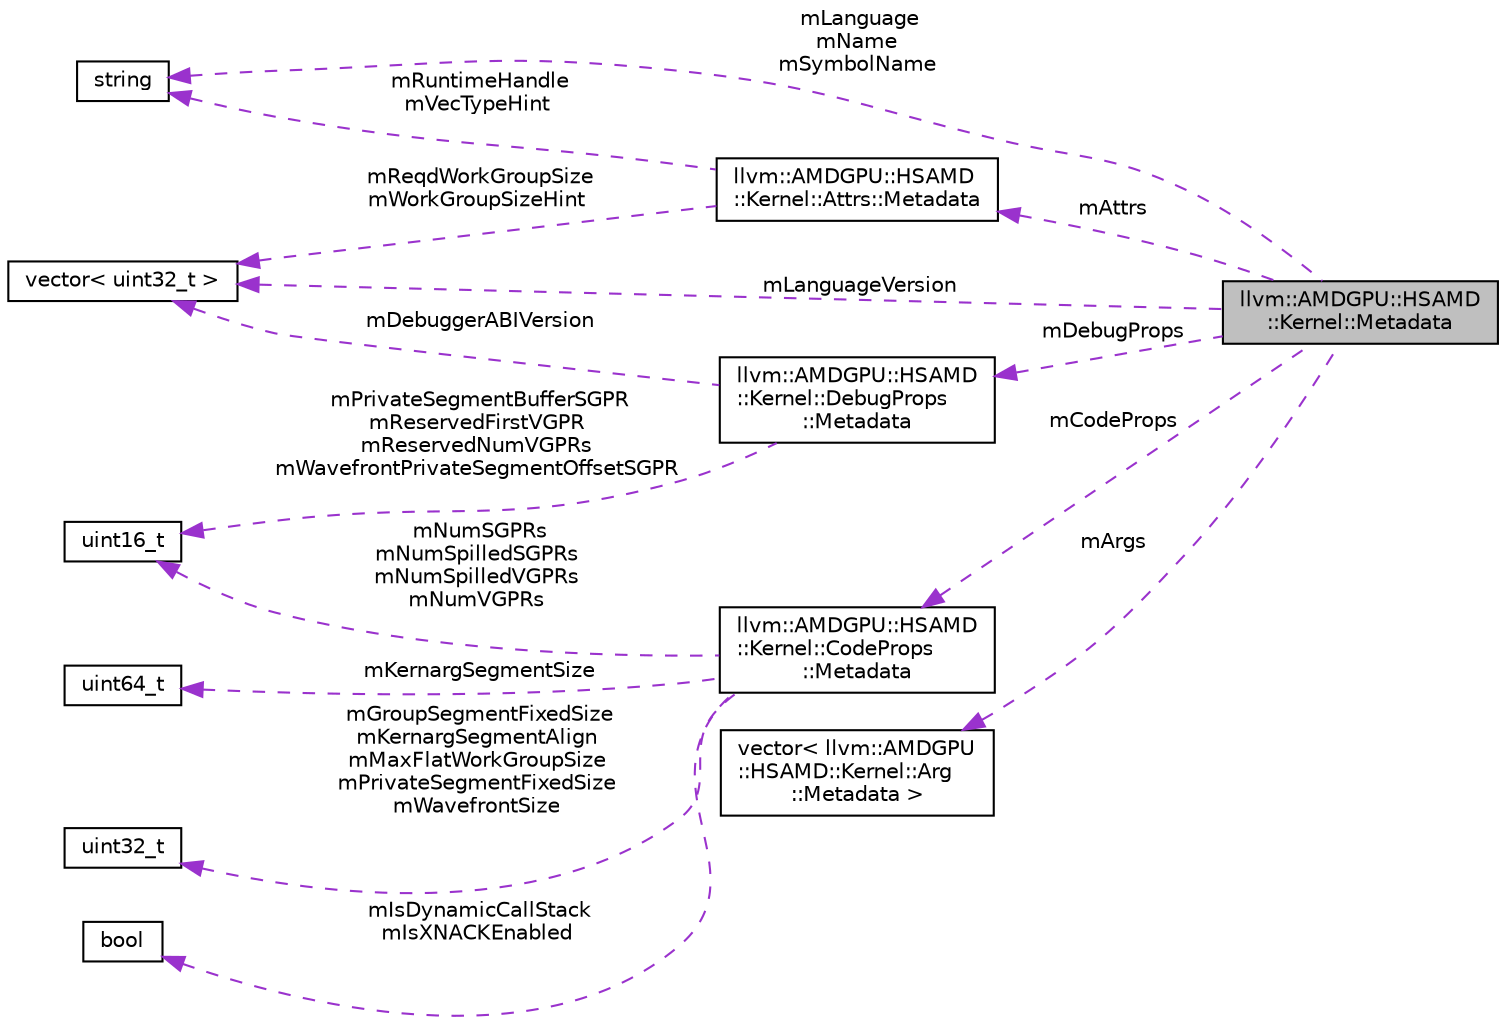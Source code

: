 digraph "llvm::AMDGPU::HSAMD::Kernel::Metadata"
{
 // LATEX_PDF_SIZE
  bgcolor="transparent";
  edge [fontname="Helvetica",fontsize="10",labelfontname="Helvetica",labelfontsize="10"];
  node [fontname="Helvetica",fontsize="10",shape="box"];
  rankdir="LR";
  Node1 [label="llvm::AMDGPU::HSAMD\l::Kernel::Metadata",height=0.2,width=0.4,color="black", fillcolor="grey75", style="filled", fontcolor="black",tooltip="In-memory representation of kernel metadata."];
  Node2 -> Node1 [dir="back",color="darkorchid3",fontsize="10",style="dashed",label=" mLanguage\nmName\nmSymbolName" ,fontname="Helvetica"];
  Node2 [label="string",height=0.2,width=0.4,color="black",tooltip=" "];
  Node3 -> Node1 [dir="back",color="darkorchid3",fontsize="10",style="dashed",label=" mLanguageVersion" ,fontname="Helvetica"];
  Node3 [label="vector\< uint32_t \>",height=0.2,width=0.4,color="black",tooltip=" "];
  Node4 -> Node1 [dir="back",color="darkorchid3",fontsize="10",style="dashed",label=" mAttrs" ,fontname="Helvetica"];
  Node4 [label="llvm::AMDGPU::HSAMD\l::Kernel::Attrs::Metadata",height=0.2,width=0.4,color="black",URL="$structllvm_1_1AMDGPU_1_1HSAMD_1_1Kernel_1_1Attrs_1_1Metadata.html",tooltip="In-memory representation of kernel attributes metadata."];
  Node3 -> Node4 [dir="back",color="darkorchid3",fontsize="10",style="dashed",label=" mReqdWorkGroupSize\nmWorkGroupSizeHint" ,fontname="Helvetica"];
  Node2 -> Node4 [dir="back",color="darkorchid3",fontsize="10",style="dashed",label=" mRuntimeHandle\nmVecTypeHint" ,fontname="Helvetica"];
  Node5 -> Node1 [dir="back",color="darkorchid3",fontsize="10",style="dashed",label=" mArgs" ,fontname="Helvetica"];
  Node5 [label="vector\< llvm::AMDGPU\l::HSAMD::Kernel::Arg\l::Metadata \>",height=0.2,width=0.4,color="black",tooltip=" "];
  Node6 -> Node1 [dir="back",color="darkorchid3",fontsize="10",style="dashed",label=" mCodeProps" ,fontname="Helvetica"];
  Node6 [label="llvm::AMDGPU::HSAMD\l::Kernel::CodeProps\l::Metadata",height=0.2,width=0.4,color="black",URL="$structllvm_1_1AMDGPU_1_1HSAMD_1_1Kernel_1_1CodeProps_1_1Metadata.html",tooltip="In-memory representation of kernel code properties metadata."];
  Node7 -> Node6 [dir="back",color="darkorchid3",fontsize="10",style="dashed",label=" mKernargSegmentSize" ,fontname="Helvetica"];
  Node7 [label="uint64_t",height=0.2,width=0.4,color="black",tooltip=" "];
  Node8 -> Node6 [dir="back",color="darkorchid3",fontsize="10",style="dashed",label=" mGroupSegmentFixedSize\nmKernargSegmentAlign\nmMaxFlatWorkGroupSize\nmPrivateSegmentFixedSize\nmWavefrontSize" ,fontname="Helvetica"];
  Node8 [label="uint32_t",height=0.2,width=0.4,color="black",URL="$classuint32__t.html",tooltip=" "];
  Node9 -> Node6 [dir="back",color="darkorchid3",fontsize="10",style="dashed",label=" mNumSGPRs\nmNumSpilledSGPRs\nmNumSpilledVGPRs\nmNumVGPRs" ,fontname="Helvetica"];
  Node9 [label="uint16_t",height=0.2,width=0.4,color="black",tooltip=" "];
  Node10 -> Node6 [dir="back",color="darkorchid3",fontsize="10",style="dashed",label=" mIsDynamicCallStack\nmIsXNACKEnabled" ,fontname="Helvetica"];
  Node10 [label="bool",height=0.2,width=0.4,color="black",URL="$classbool.html",tooltip=" "];
  Node11 -> Node1 [dir="back",color="darkorchid3",fontsize="10",style="dashed",label=" mDebugProps" ,fontname="Helvetica"];
  Node11 [label="llvm::AMDGPU::HSAMD\l::Kernel::DebugProps\l::Metadata",height=0.2,width=0.4,color="black",URL="$structllvm_1_1AMDGPU_1_1HSAMD_1_1Kernel_1_1DebugProps_1_1Metadata.html",tooltip="In-memory representation of kernel debug properties metadata."];
  Node3 -> Node11 [dir="back",color="darkorchid3",fontsize="10",style="dashed",label=" mDebuggerABIVersion" ,fontname="Helvetica"];
  Node9 -> Node11 [dir="back",color="darkorchid3",fontsize="10",style="dashed",label=" mPrivateSegmentBufferSGPR\nmReservedFirstVGPR\nmReservedNumVGPRs\nmWavefrontPrivateSegmentOffsetSGPR" ,fontname="Helvetica"];
}
